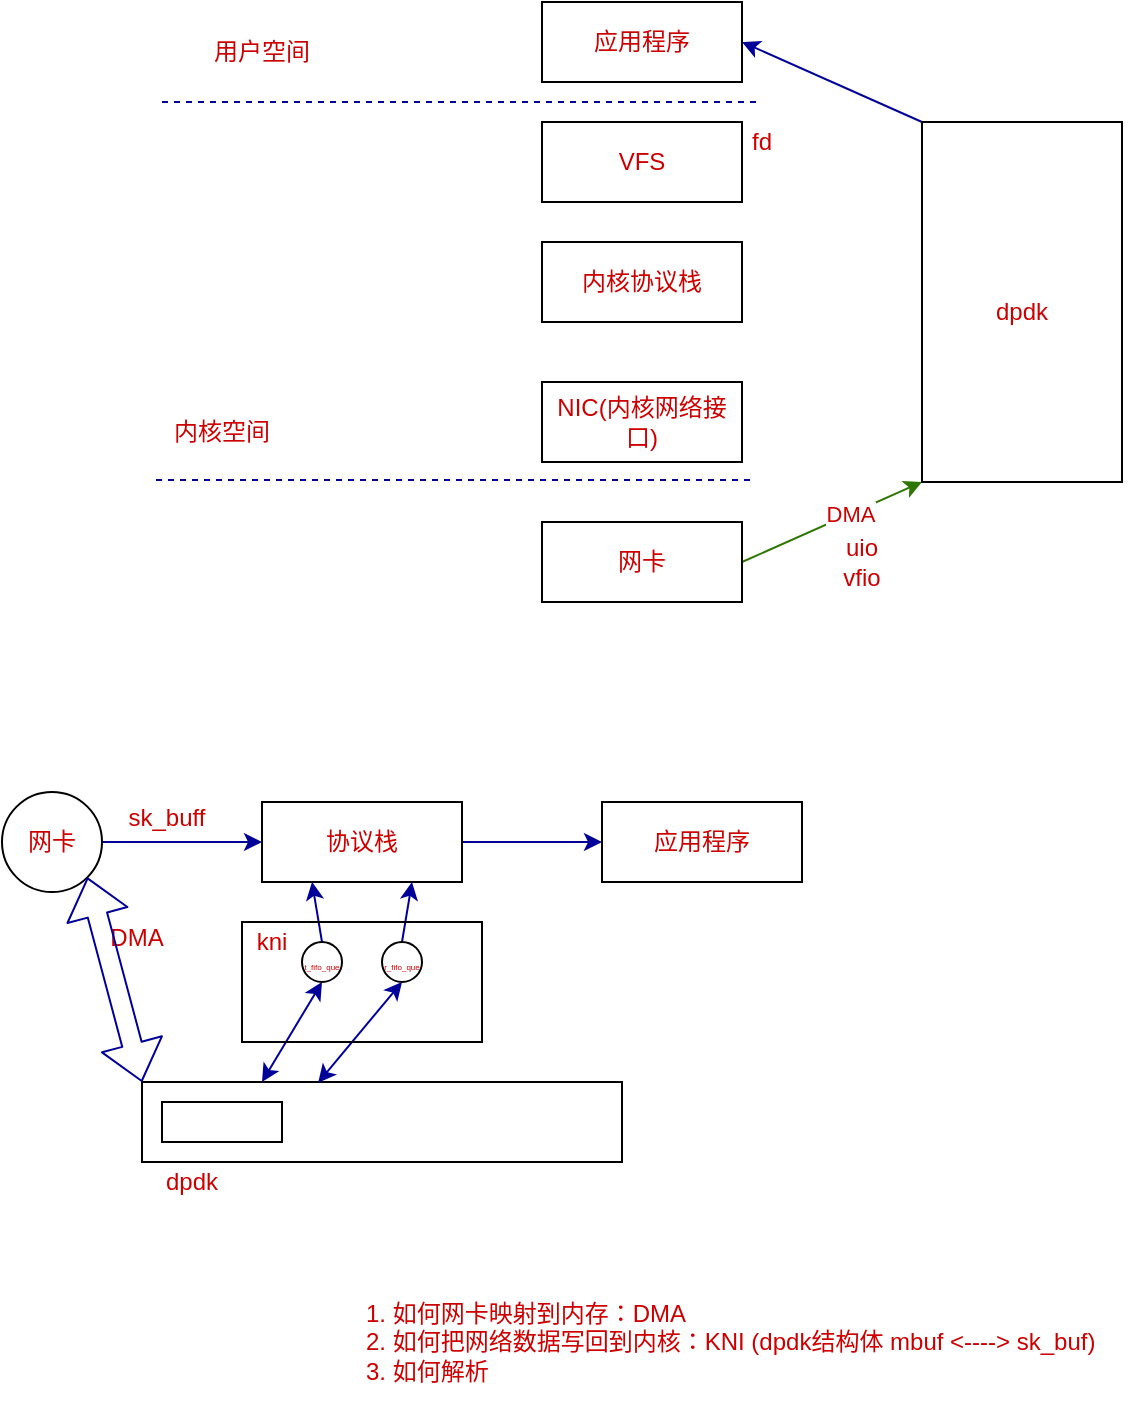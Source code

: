 <mxfile>
    <diagram id="ID_ielu2CXIIAwnB6Mwa" name="Page-1">
        <mxGraphModel dx="956" dy="543" grid="1" gridSize="10" guides="1" tooltips="1" connect="1" arrows="1" fold="1" page="1" pageScale="1" pageWidth="850" pageHeight="1100" background="#ffffff" math="0" shadow="0">
            <root>
                <mxCell id="0"/>
                <mxCell id="1" parent="0"/>
                <mxCell id="4" value="&lt;font color=&quot;#cc0000&quot;&gt;用户空间&lt;/font&gt;" style="text;html=1;strokeColor=none;fillColor=none;align=center;verticalAlign=middle;whiteSpace=wrap;rounded=0;fillStyle=auto;" vertex="1" parent="1">
                    <mxGeometry x="280" y="160" width="60" height="30" as="geometry"/>
                </mxCell>
                <mxCell id="5" value="VFS" style="rounded=0;whiteSpace=wrap;html=1;fillStyle=auto;strokeColor=#000000;fontColor=#CC0000;fillColor=none;" vertex="1" parent="1">
                    <mxGeometry x="450" y="210" width="100" height="40" as="geometry"/>
                </mxCell>
                <mxCell id="7" value="内核协议栈" style="rounded=0;whiteSpace=wrap;html=1;fillStyle=auto;strokeColor=#000000;fontColor=#CC0000;fillColor=none;" vertex="1" parent="1">
                    <mxGeometry x="450" y="270" width="100" height="40" as="geometry"/>
                </mxCell>
                <mxCell id="8" value="NIC(内核网络接口)" style="rounded=0;whiteSpace=wrap;html=1;fillStyle=auto;strokeColor=#000000;fontColor=#CC0000;fillColor=none;" vertex="1" parent="1">
                    <mxGeometry x="450" y="340" width="100" height="40" as="geometry"/>
                </mxCell>
                <mxCell id="16" style="edgeStyle=none;html=1;exitX=1;exitY=0.5;exitDx=0;exitDy=0;entryX=0;entryY=1;entryDx=0;entryDy=0;strokeColor=#2D7600;fontColor=#CC0000;fillColor=#60a917;" edge="1" parent="1" source="9" target="14">
                    <mxGeometry relative="1" as="geometry"/>
                </mxCell>
                <mxCell id="17" value="DMA" style="edgeLabel;html=1;align=center;verticalAlign=middle;resizable=0;points=[];fontColor=#CC0000;" vertex="1" connectable="0" parent="16">
                    <mxGeometry x="0.2" relative="1" as="geometry">
                        <mxPoint as="offset"/>
                    </mxGeometry>
                </mxCell>
                <mxCell id="9" value="网卡" style="rounded=0;whiteSpace=wrap;html=1;fillStyle=auto;strokeColor=#000000;fontColor=#CC0000;fillColor=none;" vertex="1" parent="1">
                    <mxGeometry x="450" y="410" width="100" height="40" as="geometry"/>
                </mxCell>
                <mxCell id="10" value="" style="endArrow=none;dashed=1;html=1;fontColor=#CC0000;strokeColor=#000099;" edge="1" parent="1">
                    <mxGeometry width="50" height="50" relative="1" as="geometry">
                        <mxPoint x="257" y="389" as="sourcePoint"/>
                        <mxPoint x="557" y="389" as="targetPoint"/>
                    </mxGeometry>
                </mxCell>
                <mxCell id="11" value="" style="endArrow=none;dashed=1;html=1;fontColor=#CC0000;strokeColor=#000099;" edge="1" parent="1">
                    <mxGeometry width="50" height="50" relative="1" as="geometry">
                        <mxPoint x="260" y="200.0" as="sourcePoint"/>
                        <mxPoint x="560" y="200.0" as="targetPoint"/>
                    </mxGeometry>
                </mxCell>
                <mxCell id="12" value="应用程序" style="rounded=0;whiteSpace=wrap;html=1;fillStyle=auto;strokeColor=#000000;fontColor=#CC0000;fillColor=none;" vertex="1" parent="1">
                    <mxGeometry x="450" y="150" width="100" height="40" as="geometry"/>
                </mxCell>
                <mxCell id="13" value="&lt;font color=&quot;#cc0000&quot;&gt;内核空间&lt;/font&gt;" style="text;html=1;strokeColor=none;fillColor=none;align=center;verticalAlign=middle;whiteSpace=wrap;rounded=0;fillStyle=auto;" vertex="1" parent="1">
                    <mxGeometry x="260" y="350" width="60" height="30" as="geometry"/>
                </mxCell>
                <mxCell id="19" style="edgeStyle=none;html=1;exitX=0;exitY=0;exitDx=0;exitDy=0;entryX=1;entryY=0.5;entryDx=0;entryDy=0;strokeColor=#000099;fontColor=#CC0000;" edge="1" parent="1" source="14" target="12">
                    <mxGeometry relative="1" as="geometry"/>
                </mxCell>
                <mxCell id="14" value="" style="rounded=0;whiteSpace=wrap;html=1;fillStyle=auto;strokeColor=#000000;fontColor=#CC0000;fillColor=none;" vertex="1" parent="1">
                    <mxGeometry x="640" y="210" width="100" height="180" as="geometry"/>
                </mxCell>
                <mxCell id="15" value="&lt;font color=&quot;#cc0000&quot;&gt;dpdk&lt;/font&gt;" style="text;html=1;strokeColor=none;fillColor=none;align=center;verticalAlign=middle;whiteSpace=wrap;rounded=0;fillStyle=auto;" vertex="1" parent="1">
                    <mxGeometry x="660" y="290" width="60" height="30" as="geometry"/>
                </mxCell>
                <mxCell id="20" value="&lt;font color=&quot;#cc0000&quot;&gt;fd&lt;/font&gt;" style="text;html=1;strokeColor=none;fillColor=none;align=center;verticalAlign=middle;whiteSpace=wrap;rounded=0;fillStyle=auto;" vertex="1" parent="1">
                    <mxGeometry x="550" y="210" width="20" height="20" as="geometry"/>
                </mxCell>
                <mxCell id="21" value="&lt;font color=&quot;#cc0000&quot;&gt;uio&lt;br&gt;vfio&lt;br&gt;&lt;/font&gt;" style="text;html=1;strokeColor=none;fillColor=none;align=center;verticalAlign=middle;whiteSpace=wrap;rounded=0;fillStyle=auto;" vertex="1" parent="1">
                    <mxGeometry x="580" y="415" width="60" height="30" as="geometry"/>
                </mxCell>
                <mxCell id="28" style="edgeStyle=none;html=1;exitX=1;exitY=0.5;exitDx=0;exitDy=0;entryX=0;entryY=0.5;entryDx=0;entryDy=0;strokeColor=#000099;fontColor=#CC0000;" edge="1" parent="1" source="22" target="24">
                    <mxGeometry relative="1" as="geometry"/>
                </mxCell>
                <mxCell id="22" value="协议栈" style="rounded=0;whiteSpace=wrap;html=1;fillStyle=auto;strokeColor=#000000;fontColor=#CC0000;fillColor=none;" vertex="1" parent="1">
                    <mxGeometry x="310" y="550" width="100" height="40" as="geometry"/>
                </mxCell>
                <mxCell id="27" style="edgeStyle=none;html=1;exitX=1;exitY=0.5;exitDx=0;exitDy=0;entryX=0;entryY=0.5;entryDx=0;entryDy=0;strokeColor=#000099;fontColor=#CC0000;" edge="1" parent="1" source="23" target="22">
                    <mxGeometry relative="1" as="geometry"/>
                </mxCell>
                <mxCell id="23" value="网卡" style="ellipse;whiteSpace=wrap;html=1;labelBackgroundColor=none;fillStyle=auto;strokeColor=#000000;fontColor=#CC0000;fillColor=none;" vertex="1" parent="1">
                    <mxGeometry x="180" y="545" width="50" height="50" as="geometry"/>
                </mxCell>
                <mxCell id="24" value="应用程序" style="rounded=0;whiteSpace=wrap;html=1;fillStyle=auto;strokeColor=#000000;fontColor=#CC0000;fillColor=none;" vertex="1" parent="1">
                    <mxGeometry x="480" y="550" width="100" height="40" as="geometry"/>
                </mxCell>
                <mxCell id="25" value="" style="rounded=0;whiteSpace=wrap;html=1;fillStyle=auto;strokeColor=#000000;fontColor=#CC0000;fillColor=none;movable=1;resizable=1;rotatable=1;deletable=1;editable=1;connectable=1;" vertex="1" parent="1">
                    <mxGeometry x="250" y="690" width="240" height="40" as="geometry"/>
                </mxCell>
                <mxCell id="26" value="dpdk" style="text;html=1;strokeColor=none;fillColor=none;align=center;verticalAlign=middle;whiteSpace=wrap;rounded=0;labelBackgroundColor=none;fillStyle=auto;fontColor=#CC0000;movable=1;resizable=1;rotatable=1;deletable=1;editable=1;connectable=1;" vertex="1" parent="1">
                    <mxGeometry x="260" y="730" width="30" height="20" as="geometry"/>
                </mxCell>
                <mxCell id="29" value="sk_buff" style="text;html=1;strokeColor=none;fillColor=none;align=center;verticalAlign=middle;whiteSpace=wrap;rounded=0;labelBackgroundColor=none;fillStyle=auto;fontColor=#CC0000;" vertex="1" parent="1">
                    <mxGeometry x="240" y="550" width="45" height="15" as="geometry"/>
                </mxCell>
                <mxCell id="32" value="DMA" style="text;html=1;strokeColor=none;fillColor=none;align=center;verticalAlign=middle;whiteSpace=wrap;rounded=0;labelBackgroundColor=none;fillStyle=auto;fontColor=#CC0000;" vertex="1" parent="1">
                    <mxGeometry x="225" y="610" width="45" height="15" as="geometry"/>
                </mxCell>
                <mxCell id="33" value="" style="shape=flexArrow;endArrow=classic;startArrow=classic;html=1;strokeColor=#000099;fontColor=#CC0000;entryX=1;entryY=1;entryDx=0;entryDy=0;exitX=0;exitY=0;exitDx=0;exitDy=0;" edge="1" parent="1" source="25" target="23">
                    <mxGeometry width="100" height="100" relative="1" as="geometry">
                        <mxPoint x="310" y="900" as="sourcePoint"/>
                        <mxPoint x="410" y="800" as="targetPoint"/>
                    </mxGeometry>
                </mxCell>
                <mxCell id="34" value="" style="rounded=0;whiteSpace=wrap;html=1;labelBackgroundColor=none;fillStyle=auto;strokeColor=#000000;fontColor=#CC0000;fillColor=none;movable=1;resizable=1;rotatable=1;deletable=1;editable=1;connectable=1;" vertex="1" parent="1">
                    <mxGeometry x="260" y="700" width="60" height="20" as="geometry"/>
                </mxCell>
                <mxCell id="40" value="" style="endArrow=classic;startArrow=classic;html=1;strokeColor=#000099;fontColor=#CC0000;entryX=0.5;entryY=1;entryDx=0;entryDy=0;exitX=0.25;exitY=0;exitDx=0;exitDy=0;" edge="1" parent="1" source="25" target="44">
                    <mxGeometry width="50" height="50" relative="1" as="geometry">
                        <mxPoint x="370" y="690" as="sourcePoint"/>
                        <mxPoint x="420" y="640" as="targetPoint"/>
                    </mxGeometry>
                </mxCell>
                <mxCell id="43" value="1. 如何网卡映射到内存：DMA&lt;br&gt;2. 如何把网络数据写回到内核：KNI (dpdk结构体 mbuf &amp;lt;----&amp;gt; sk_buf)&lt;br&gt;3. 如何解析" style="text;html=1;strokeColor=none;fillColor=none;align=left;verticalAlign=middle;whiteSpace=wrap;rounded=0;labelBackgroundColor=none;fillStyle=auto;fontColor=#CC0000;" vertex="1" parent="1">
                    <mxGeometry x="360" y="780" width="390" height="80" as="geometry"/>
                </mxCell>
                <mxCell id="46" style="edgeStyle=none;html=1;exitX=0.5;exitY=0;exitDx=0;exitDy=0;entryX=0.25;entryY=1;entryDx=0;entryDy=0;strokeColor=#000099;fontSize=4;fontColor=#CC0000;" edge="1" parent="1" source="44" target="22">
                    <mxGeometry relative="1" as="geometry"/>
                </mxCell>
                <mxCell id="44" value="&lt;font style=&quot;font-size: 4px;&quot;&gt;t_fifo_que&lt;/font&gt;" style="ellipse;whiteSpace=wrap;html=1;aspect=fixed;labelBackgroundColor=none;fillStyle=auto;strokeColor=#000000;fontColor=#CC0000;fillColor=none;" vertex="1" parent="1">
                    <mxGeometry x="330" y="620" width="20" height="20" as="geometry"/>
                </mxCell>
                <mxCell id="47" style="edgeStyle=none;html=1;exitX=0.5;exitY=0;exitDx=0;exitDy=0;entryX=0.75;entryY=1;entryDx=0;entryDy=0;strokeColor=#000099;fontSize=4;fontColor=#CC0000;" edge="1" parent="1" source="45" target="22">
                    <mxGeometry relative="1" as="geometry"/>
                </mxCell>
                <mxCell id="45" value="&lt;font style=&quot;font-size: 4px;&quot;&gt;r_fifo_que&lt;/font&gt;" style="ellipse;whiteSpace=wrap;html=1;aspect=fixed;labelBackgroundColor=none;fillStyle=auto;strokeColor=#000000;fontColor=#CC0000;fillColor=none;" vertex="1" parent="1">
                    <mxGeometry x="370" y="620" width="20" height="20" as="geometry"/>
                </mxCell>
                <mxCell id="48" value="" style="endArrow=classic;startArrow=classic;html=1;strokeColor=#000099;fontSize=4;fontColor=#CC0000;exitX=0.367;exitY=0.009;exitDx=0;exitDy=0;exitPerimeter=0;entryX=0.5;entryY=1;entryDx=0;entryDy=0;" edge="1" parent="1" source="25" target="45">
                    <mxGeometry width="50" height="50" relative="1" as="geometry">
                        <mxPoint x="400" y="690" as="sourcePoint"/>
                        <mxPoint x="450" y="640" as="targetPoint"/>
                    </mxGeometry>
                </mxCell>
                <mxCell id="49" value="" style="rounded=0;whiteSpace=wrap;html=1;labelBackgroundColor=none;fillStyle=auto;strokeColor=#000000;fontSize=4;fontColor=#CC0000;fillColor=none;" vertex="1" parent="1">
                    <mxGeometry x="300" y="610" width="120" height="60" as="geometry"/>
                </mxCell>
                <mxCell id="51" value="kni" style="text;html=1;strokeColor=none;fillColor=none;align=center;verticalAlign=middle;whiteSpace=wrap;rounded=0;labelBackgroundColor=none;fillStyle=auto;fontSize=12;fontColor=#CC0000;" vertex="1" parent="1">
                    <mxGeometry x="300" y="610" width="30" height="20" as="geometry"/>
                </mxCell>
            </root>
        </mxGraphModel>
    </diagram>
</mxfile>
